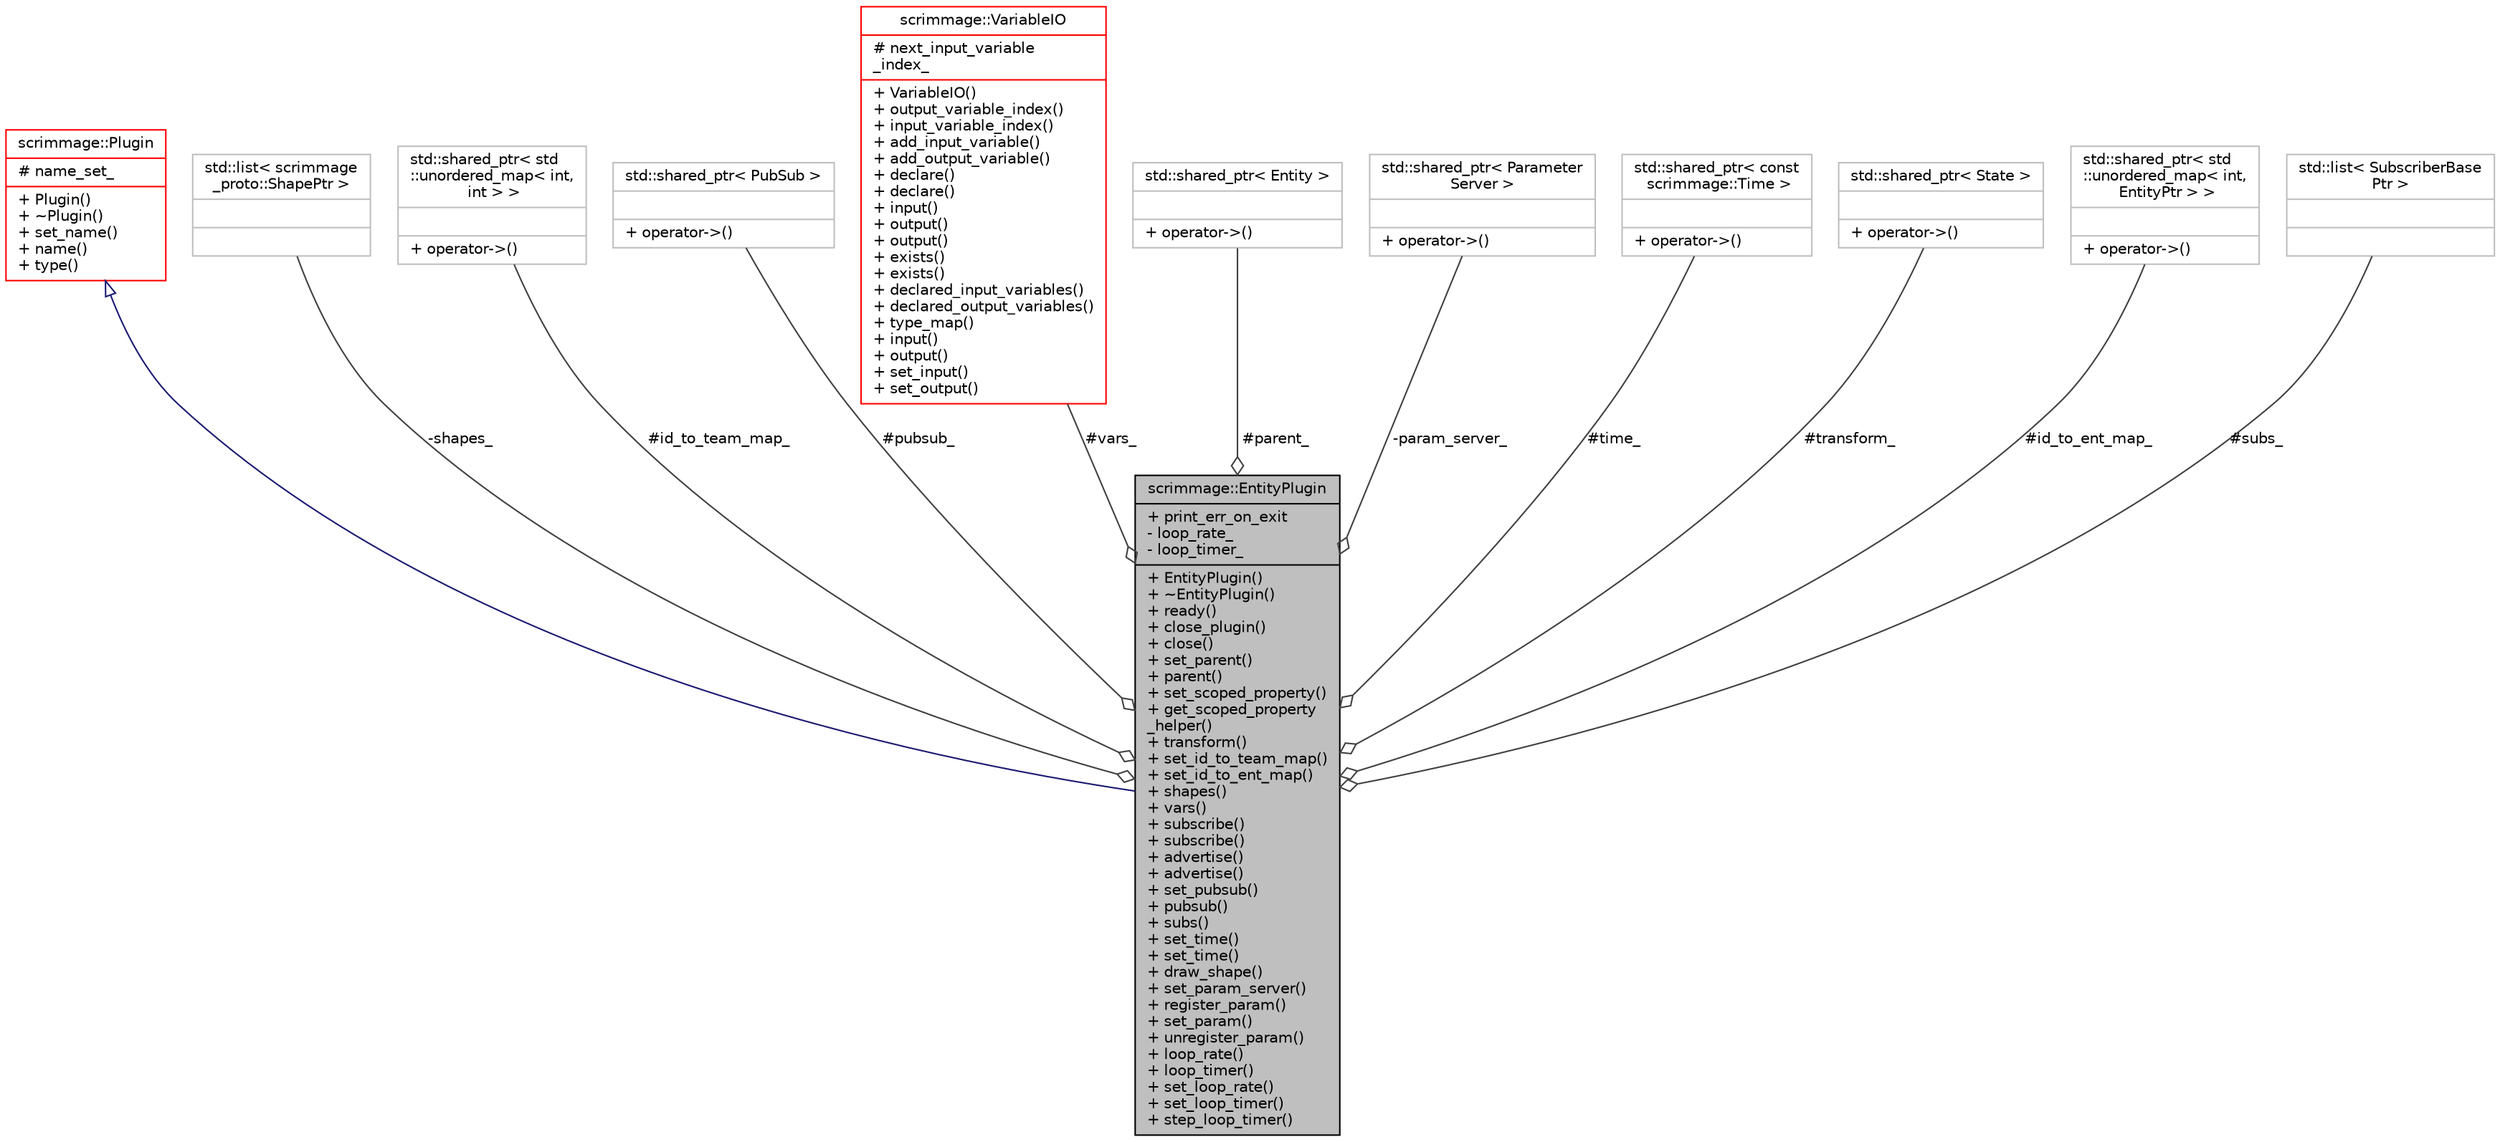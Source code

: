 digraph "scrimmage::EntityPlugin"
{
 // LATEX_PDF_SIZE
  edge [fontname="Helvetica",fontsize="10",labelfontname="Helvetica",labelfontsize="10"];
  node [fontname="Helvetica",fontsize="10",shape=record];
  Node1 [label="{scrimmage::EntityPlugin\n|+ print_err_on_exit\l- loop_rate_\l- loop_timer_\l|+ EntityPlugin()\l+ ~EntityPlugin()\l+ ready()\l+ close_plugin()\l+ close()\l+ set_parent()\l+ parent()\l+ set_scoped_property()\l+ get_scoped_property\l_helper()\l+ transform()\l+ set_id_to_team_map()\l+ set_id_to_ent_map()\l+ shapes()\l+ vars()\l+ subscribe()\l+ subscribe()\l+ advertise()\l+ advertise()\l+ set_pubsub()\l+ pubsub()\l+ subs()\l+ set_time()\l+ set_time()\l+ draw_shape()\l+ set_param_server()\l+ register_param()\l+ set_param()\l+ unregister_param()\l+ loop_rate()\l+ loop_timer()\l+ set_loop_rate()\l+ set_loop_timer()\l+ step_loop_timer()\l}",height=0.2,width=0.4,color="black", fillcolor="grey75", style="filled", fontcolor="black",tooltip=" "];
  Node2 -> Node1 [dir="back",color="midnightblue",fontsize="10",style="solid",arrowtail="onormal",fontname="Helvetica"];
  Node2 [label="{scrimmage::Plugin\n|# name_set_\l|+ Plugin()\l+ ~Plugin()\l+ set_name()\l+ name()\l+ type()\l}",height=0.2,width=0.4,color="red", fillcolor="white", style="filled",URL="$classscrimmage_1_1Plugin.html",tooltip=" "];
  Node6 -> Node1 [color="grey25",fontsize="10",style="solid",label=" -shapes_" ,arrowhead="odiamond",fontname="Helvetica"];
  Node6 [label="{std::list\< scrimmage\l_proto::ShapePtr \>\n||}",height=0.2,width=0.4,color="grey75", fillcolor="white", style="filled",tooltip=" "];
  Node10 -> Node1 [color="grey25",fontsize="10",style="solid",label=" #id_to_team_map_" ,arrowhead="odiamond",fontname="Helvetica"];
  Node10 [label="{std::shared_ptr\< std\l::unordered_map\< int,\l int \> \>\n||+ operator-\>()\l}",height=0.2,width=0.4,color="grey75", fillcolor="white", style="filled",tooltip=" "];
  Node14 -> Node1 [color="grey25",fontsize="10",style="solid",label=" #pubsub_" ,arrowhead="odiamond",fontname="Helvetica"];
  Node14 [label="{std::shared_ptr\< PubSub \>\n||+ operator-\>()\l}",height=0.2,width=0.4,color="grey75", fillcolor="white", style="filled",tooltip=" "];
  Node16 -> Node1 [color="grey25",fontsize="10",style="solid",label=" #vars_" ,arrowhead="odiamond",fontname="Helvetica"];
  Node16 [label="{scrimmage::VariableIO\n|# next_input_variable\l_index_\l|+ VariableIO()\l+ output_variable_index()\l+ input_variable_index()\l+ add_input_variable()\l+ add_output_variable()\l+ declare()\l+ declare()\l+ input()\l+ output()\l+ output()\l+ exists()\l+ exists()\l+ declared_input_variables()\l+ declared_output_variables()\l+ type_map()\l+ input()\l+ output()\l+ set_input()\l+ set_output()\l}",height=0.2,width=0.4,color="red", fillcolor="white", style="filled",URL="$classscrimmage_1_1VariableIO.html",tooltip=" "];
  Node23 -> Node1 [color="grey25",fontsize="10",style="solid",label=" #parent_" ,arrowhead="odiamond",fontname="Helvetica"];
  Node23 [label="{std::shared_ptr\< Entity \>\n||+ operator-\>()\l}",height=0.2,width=0.4,color="grey75", fillcolor="white", style="filled",tooltip=" "];
  Node72 -> Node1 [color="grey25",fontsize="10",style="solid",label=" -param_server_" ,arrowhead="odiamond",fontname="Helvetica"];
  Node72 [label="{std::shared_ptr\< Parameter\lServer \>\n||+ operator-\>()\l}",height=0.2,width=0.4,color="grey75", fillcolor="white", style="filled",tooltip=" "];
  Node80 -> Node1 [color="grey25",fontsize="10",style="solid",label=" #time_" ,arrowhead="odiamond",fontname="Helvetica"];
  Node80 [label="{std::shared_ptr\< const\l scrimmage::Time \>\n||+ operator-\>()\l}",height=0.2,width=0.4,color="grey75", fillcolor="white", style="filled",tooltip=" "];
  Node28 -> Node1 [color="grey25",fontsize="10",style="solid",label=" #transform_" ,arrowhead="odiamond",fontname="Helvetica"];
  Node28 [label="{std::shared_ptr\< State \>\n||+ operator-\>()\l}",height=0.2,width=0.4,color="grey75", fillcolor="white", style="filled",tooltip=" "];
  Node81 -> Node1 [color="grey25",fontsize="10",style="solid",label=" #id_to_ent_map_" ,arrowhead="odiamond",fontname="Helvetica"];
  Node81 [label="{std::shared_ptr\< std\l::unordered_map\< int,\l EntityPtr \> \>\n||+ operator-\>()\l}",height=0.2,width=0.4,color="grey75", fillcolor="white", style="filled",tooltip=" "];
  Node83 -> Node1 [color="grey25",fontsize="10",style="solid",label=" #subs_" ,arrowhead="odiamond",fontname="Helvetica"];
  Node83 [label="{std::list\< SubscriberBase\lPtr \>\n||}",height=0.2,width=0.4,color="grey75", fillcolor="white", style="filled",tooltip=" "];
}
